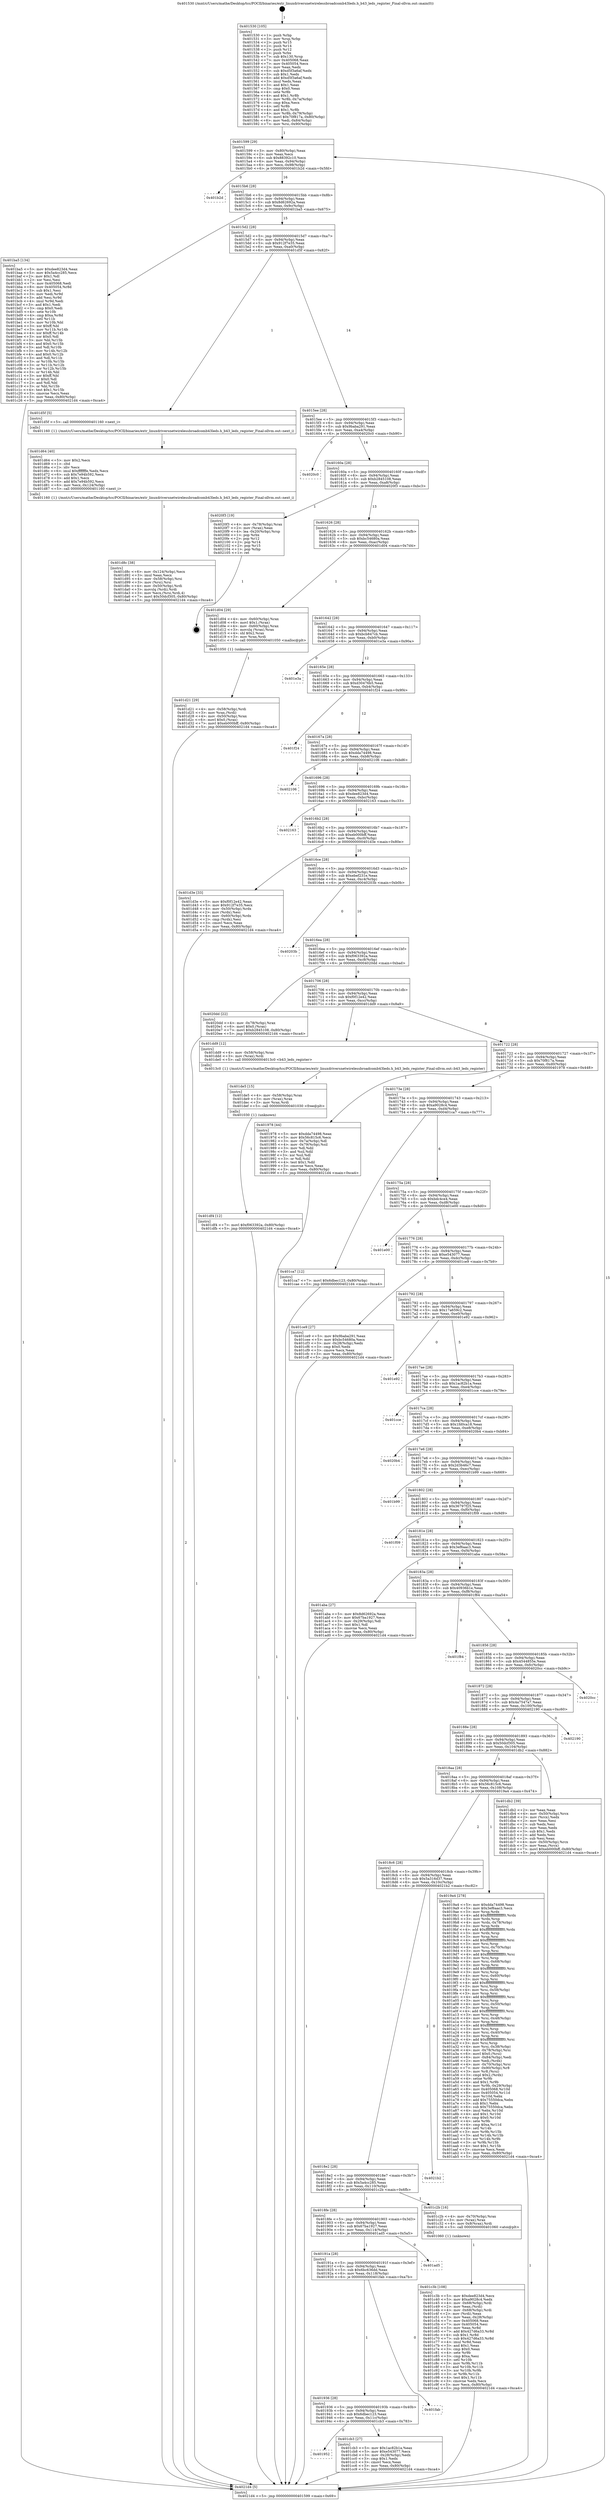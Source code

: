 digraph "0x401530" {
  label = "0x401530 (/mnt/c/Users/mathe/Desktop/tcc/POCII/binaries/extr_linuxdriversnetwirelessbroadcomb43leds.h_b43_leds_register_Final-ollvm.out::main(0))"
  labelloc = "t"
  node[shape=record]

  Entry [label="",width=0.3,height=0.3,shape=circle,fillcolor=black,style=filled]
  "0x401599" [label="{
     0x401599 [29]\l
     | [instrs]\l
     &nbsp;&nbsp;0x401599 \<+3\>: mov -0x80(%rbp),%eax\l
     &nbsp;&nbsp;0x40159c \<+2\>: mov %eax,%ecx\l
     &nbsp;&nbsp;0x40159e \<+6\>: sub $0x88392c10,%ecx\l
     &nbsp;&nbsp;0x4015a4 \<+6\>: mov %eax,-0x94(%rbp)\l
     &nbsp;&nbsp;0x4015aa \<+6\>: mov %ecx,-0x98(%rbp)\l
     &nbsp;&nbsp;0x4015b0 \<+6\>: je 0000000000401b2d \<main+0x5fd\>\l
  }"]
  "0x401b2d" [label="{
     0x401b2d\l
  }", style=dashed]
  "0x4015b6" [label="{
     0x4015b6 [28]\l
     | [instrs]\l
     &nbsp;&nbsp;0x4015b6 \<+5\>: jmp 00000000004015bb \<main+0x8b\>\l
     &nbsp;&nbsp;0x4015bb \<+6\>: mov -0x94(%rbp),%eax\l
     &nbsp;&nbsp;0x4015c1 \<+5\>: sub $0x8d62692a,%eax\l
     &nbsp;&nbsp;0x4015c6 \<+6\>: mov %eax,-0x9c(%rbp)\l
     &nbsp;&nbsp;0x4015cc \<+6\>: je 0000000000401ba5 \<main+0x675\>\l
  }"]
  Exit [label="",width=0.3,height=0.3,shape=circle,fillcolor=black,style=filled,peripheries=2]
  "0x401ba5" [label="{
     0x401ba5 [134]\l
     | [instrs]\l
     &nbsp;&nbsp;0x401ba5 \<+5\>: mov $0xdee823d4,%eax\l
     &nbsp;&nbsp;0x401baa \<+5\>: mov $0x5a4cc285,%ecx\l
     &nbsp;&nbsp;0x401baf \<+2\>: mov $0x1,%dl\l
     &nbsp;&nbsp;0x401bb1 \<+2\>: xor %esi,%esi\l
     &nbsp;&nbsp;0x401bb3 \<+7\>: mov 0x405068,%edi\l
     &nbsp;&nbsp;0x401bba \<+8\>: mov 0x405054,%r8d\l
     &nbsp;&nbsp;0x401bc2 \<+3\>: sub $0x1,%esi\l
     &nbsp;&nbsp;0x401bc5 \<+3\>: mov %edi,%r9d\l
     &nbsp;&nbsp;0x401bc8 \<+3\>: add %esi,%r9d\l
     &nbsp;&nbsp;0x401bcb \<+4\>: imul %r9d,%edi\l
     &nbsp;&nbsp;0x401bcf \<+3\>: and $0x1,%edi\l
     &nbsp;&nbsp;0x401bd2 \<+3\>: cmp $0x0,%edi\l
     &nbsp;&nbsp;0x401bd5 \<+4\>: sete %r10b\l
     &nbsp;&nbsp;0x401bd9 \<+4\>: cmp $0xa,%r8d\l
     &nbsp;&nbsp;0x401bdd \<+4\>: setl %r11b\l
     &nbsp;&nbsp;0x401be1 \<+3\>: mov %r10b,%bl\l
     &nbsp;&nbsp;0x401be4 \<+3\>: xor $0xff,%bl\l
     &nbsp;&nbsp;0x401be7 \<+3\>: mov %r11b,%r14b\l
     &nbsp;&nbsp;0x401bea \<+4\>: xor $0xff,%r14b\l
     &nbsp;&nbsp;0x401bee \<+3\>: xor $0x0,%dl\l
     &nbsp;&nbsp;0x401bf1 \<+3\>: mov %bl,%r15b\l
     &nbsp;&nbsp;0x401bf4 \<+4\>: and $0x0,%r15b\l
     &nbsp;&nbsp;0x401bf8 \<+3\>: and %dl,%r10b\l
     &nbsp;&nbsp;0x401bfb \<+3\>: mov %r14b,%r12b\l
     &nbsp;&nbsp;0x401bfe \<+4\>: and $0x0,%r12b\l
     &nbsp;&nbsp;0x401c02 \<+3\>: and %dl,%r11b\l
     &nbsp;&nbsp;0x401c05 \<+3\>: or %r10b,%r15b\l
     &nbsp;&nbsp;0x401c08 \<+3\>: or %r11b,%r12b\l
     &nbsp;&nbsp;0x401c0b \<+3\>: xor %r12b,%r15b\l
     &nbsp;&nbsp;0x401c0e \<+3\>: or %r14b,%bl\l
     &nbsp;&nbsp;0x401c11 \<+3\>: xor $0xff,%bl\l
     &nbsp;&nbsp;0x401c14 \<+3\>: or $0x0,%dl\l
     &nbsp;&nbsp;0x401c17 \<+2\>: and %dl,%bl\l
     &nbsp;&nbsp;0x401c19 \<+3\>: or %bl,%r15b\l
     &nbsp;&nbsp;0x401c1c \<+4\>: test $0x1,%r15b\l
     &nbsp;&nbsp;0x401c20 \<+3\>: cmovne %ecx,%eax\l
     &nbsp;&nbsp;0x401c23 \<+3\>: mov %eax,-0x80(%rbp)\l
     &nbsp;&nbsp;0x401c26 \<+5\>: jmp 00000000004021d4 \<main+0xca4\>\l
  }"]
  "0x4015d2" [label="{
     0x4015d2 [28]\l
     | [instrs]\l
     &nbsp;&nbsp;0x4015d2 \<+5\>: jmp 00000000004015d7 \<main+0xa7\>\l
     &nbsp;&nbsp;0x4015d7 \<+6\>: mov -0x94(%rbp),%eax\l
     &nbsp;&nbsp;0x4015dd \<+5\>: sub $0x912f7e35,%eax\l
     &nbsp;&nbsp;0x4015e2 \<+6\>: mov %eax,-0xa0(%rbp)\l
     &nbsp;&nbsp;0x4015e8 \<+6\>: je 0000000000401d5f \<main+0x82f\>\l
  }"]
  "0x401df4" [label="{
     0x401df4 [12]\l
     | [instrs]\l
     &nbsp;&nbsp;0x401df4 \<+7\>: movl $0xf063392a,-0x80(%rbp)\l
     &nbsp;&nbsp;0x401dfb \<+5\>: jmp 00000000004021d4 \<main+0xca4\>\l
  }"]
  "0x401d5f" [label="{
     0x401d5f [5]\l
     | [instrs]\l
     &nbsp;&nbsp;0x401d5f \<+5\>: call 0000000000401160 \<next_i\>\l
     | [calls]\l
     &nbsp;&nbsp;0x401160 \{1\} (/mnt/c/Users/mathe/Desktop/tcc/POCII/binaries/extr_linuxdriversnetwirelessbroadcomb43leds.h_b43_leds_register_Final-ollvm.out::next_i)\l
  }"]
  "0x4015ee" [label="{
     0x4015ee [28]\l
     | [instrs]\l
     &nbsp;&nbsp;0x4015ee \<+5\>: jmp 00000000004015f3 \<main+0xc3\>\l
     &nbsp;&nbsp;0x4015f3 \<+6\>: mov -0x94(%rbp),%eax\l
     &nbsp;&nbsp;0x4015f9 \<+5\>: sub $0x9baba291,%eax\l
     &nbsp;&nbsp;0x4015fe \<+6\>: mov %eax,-0xa4(%rbp)\l
     &nbsp;&nbsp;0x401604 \<+6\>: je 00000000004020c0 \<main+0xb90\>\l
  }"]
  "0x401de5" [label="{
     0x401de5 [15]\l
     | [instrs]\l
     &nbsp;&nbsp;0x401de5 \<+4\>: mov -0x58(%rbp),%rax\l
     &nbsp;&nbsp;0x401de9 \<+3\>: mov (%rax),%rax\l
     &nbsp;&nbsp;0x401dec \<+3\>: mov %rax,%rdi\l
     &nbsp;&nbsp;0x401def \<+5\>: call 0000000000401030 \<free@plt\>\l
     | [calls]\l
     &nbsp;&nbsp;0x401030 \{1\} (unknown)\l
  }"]
  "0x4020c0" [label="{
     0x4020c0\l
  }", style=dashed]
  "0x40160a" [label="{
     0x40160a [28]\l
     | [instrs]\l
     &nbsp;&nbsp;0x40160a \<+5\>: jmp 000000000040160f \<main+0xdf\>\l
     &nbsp;&nbsp;0x40160f \<+6\>: mov -0x94(%rbp),%eax\l
     &nbsp;&nbsp;0x401615 \<+5\>: sub $0xb2845108,%eax\l
     &nbsp;&nbsp;0x40161a \<+6\>: mov %eax,-0xa8(%rbp)\l
     &nbsp;&nbsp;0x401620 \<+6\>: je 00000000004020f3 \<main+0xbc3\>\l
  }"]
  "0x401d8c" [label="{
     0x401d8c [38]\l
     | [instrs]\l
     &nbsp;&nbsp;0x401d8c \<+6\>: mov -0x124(%rbp),%ecx\l
     &nbsp;&nbsp;0x401d92 \<+3\>: imul %eax,%ecx\l
     &nbsp;&nbsp;0x401d95 \<+4\>: mov -0x58(%rbp),%rsi\l
     &nbsp;&nbsp;0x401d99 \<+3\>: mov (%rsi),%rsi\l
     &nbsp;&nbsp;0x401d9c \<+4\>: mov -0x50(%rbp),%rdi\l
     &nbsp;&nbsp;0x401da0 \<+3\>: movslq (%rdi),%rdi\l
     &nbsp;&nbsp;0x401da3 \<+3\>: mov %ecx,(%rsi,%rdi,4)\l
     &nbsp;&nbsp;0x401da6 \<+7\>: movl $0x50dcf305,-0x80(%rbp)\l
     &nbsp;&nbsp;0x401dad \<+5\>: jmp 00000000004021d4 \<main+0xca4\>\l
  }"]
  "0x4020f3" [label="{
     0x4020f3 [19]\l
     | [instrs]\l
     &nbsp;&nbsp;0x4020f3 \<+4\>: mov -0x78(%rbp),%rax\l
     &nbsp;&nbsp;0x4020f7 \<+2\>: mov (%rax),%eax\l
     &nbsp;&nbsp;0x4020f9 \<+4\>: lea -0x20(%rbp),%rsp\l
     &nbsp;&nbsp;0x4020fd \<+1\>: pop %rbx\l
     &nbsp;&nbsp;0x4020fe \<+2\>: pop %r12\l
     &nbsp;&nbsp;0x402100 \<+2\>: pop %r14\l
     &nbsp;&nbsp;0x402102 \<+2\>: pop %r15\l
     &nbsp;&nbsp;0x402104 \<+1\>: pop %rbp\l
     &nbsp;&nbsp;0x402105 \<+1\>: ret\l
  }"]
  "0x401626" [label="{
     0x401626 [28]\l
     | [instrs]\l
     &nbsp;&nbsp;0x401626 \<+5\>: jmp 000000000040162b \<main+0xfb\>\l
     &nbsp;&nbsp;0x40162b \<+6\>: mov -0x94(%rbp),%eax\l
     &nbsp;&nbsp;0x401631 \<+5\>: sub $0xbc54680a,%eax\l
     &nbsp;&nbsp;0x401636 \<+6\>: mov %eax,-0xac(%rbp)\l
     &nbsp;&nbsp;0x40163c \<+6\>: je 0000000000401d04 \<main+0x7d4\>\l
  }"]
  "0x401d64" [label="{
     0x401d64 [40]\l
     | [instrs]\l
     &nbsp;&nbsp;0x401d64 \<+5\>: mov $0x2,%ecx\l
     &nbsp;&nbsp;0x401d69 \<+1\>: cltd\l
     &nbsp;&nbsp;0x401d6a \<+2\>: idiv %ecx\l
     &nbsp;&nbsp;0x401d6c \<+6\>: imul $0xfffffffe,%edx,%ecx\l
     &nbsp;&nbsp;0x401d72 \<+6\>: sub $0x7e94b592,%ecx\l
     &nbsp;&nbsp;0x401d78 \<+3\>: add $0x1,%ecx\l
     &nbsp;&nbsp;0x401d7b \<+6\>: add $0x7e94b592,%ecx\l
     &nbsp;&nbsp;0x401d81 \<+6\>: mov %ecx,-0x124(%rbp)\l
     &nbsp;&nbsp;0x401d87 \<+5\>: call 0000000000401160 \<next_i\>\l
     | [calls]\l
     &nbsp;&nbsp;0x401160 \{1\} (/mnt/c/Users/mathe/Desktop/tcc/POCII/binaries/extr_linuxdriversnetwirelessbroadcomb43leds.h_b43_leds_register_Final-ollvm.out::next_i)\l
  }"]
  "0x401d04" [label="{
     0x401d04 [29]\l
     | [instrs]\l
     &nbsp;&nbsp;0x401d04 \<+4\>: mov -0x60(%rbp),%rax\l
     &nbsp;&nbsp;0x401d08 \<+6\>: movl $0x1,(%rax)\l
     &nbsp;&nbsp;0x401d0e \<+4\>: mov -0x60(%rbp),%rax\l
     &nbsp;&nbsp;0x401d12 \<+3\>: movslq (%rax),%rax\l
     &nbsp;&nbsp;0x401d15 \<+4\>: shl $0x2,%rax\l
     &nbsp;&nbsp;0x401d19 \<+3\>: mov %rax,%rdi\l
     &nbsp;&nbsp;0x401d1c \<+5\>: call 0000000000401050 \<malloc@plt\>\l
     | [calls]\l
     &nbsp;&nbsp;0x401050 \{1\} (unknown)\l
  }"]
  "0x401642" [label="{
     0x401642 [28]\l
     | [instrs]\l
     &nbsp;&nbsp;0x401642 \<+5\>: jmp 0000000000401647 \<main+0x117\>\l
     &nbsp;&nbsp;0x401647 \<+6\>: mov -0x94(%rbp),%eax\l
     &nbsp;&nbsp;0x40164d \<+5\>: sub $0xbcb847cb,%eax\l
     &nbsp;&nbsp;0x401652 \<+6\>: mov %eax,-0xb0(%rbp)\l
     &nbsp;&nbsp;0x401658 \<+6\>: je 0000000000401e3a \<main+0x90a\>\l
  }"]
  "0x401d21" [label="{
     0x401d21 [29]\l
     | [instrs]\l
     &nbsp;&nbsp;0x401d21 \<+4\>: mov -0x58(%rbp),%rdi\l
     &nbsp;&nbsp;0x401d25 \<+3\>: mov %rax,(%rdi)\l
     &nbsp;&nbsp;0x401d28 \<+4\>: mov -0x50(%rbp),%rax\l
     &nbsp;&nbsp;0x401d2c \<+6\>: movl $0x0,(%rax)\l
     &nbsp;&nbsp;0x401d32 \<+7\>: movl $0xeb000bff,-0x80(%rbp)\l
     &nbsp;&nbsp;0x401d39 \<+5\>: jmp 00000000004021d4 \<main+0xca4\>\l
  }"]
  "0x401e3a" [label="{
     0x401e3a\l
  }", style=dashed]
  "0x40165e" [label="{
     0x40165e [28]\l
     | [instrs]\l
     &nbsp;&nbsp;0x40165e \<+5\>: jmp 0000000000401663 \<main+0x133\>\l
     &nbsp;&nbsp;0x401663 \<+6\>: mov -0x94(%rbp),%eax\l
     &nbsp;&nbsp;0x401669 \<+5\>: sub $0xd30476b5,%eax\l
     &nbsp;&nbsp;0x40166e \<+6\>: mov %eax,-0xb4(%rbp)\l
     &nbsp;&nbsp;0x401674 \<+6\>: je 0000000000401f24 \<main+0x9f4\>\l
  }"]
  "0x401952" [label="{
     0x401952\l
  }", style=dashed]
  "0x401f24" [label="{
     0x401f24\l
  }", style=dashed]
  "0x40167a" [label="{
     0x40167a [28]\l
     | [instrs]\l
     &nbsp;&nbsp;0x40167a \<+5\>: jmp 000000000040167f \<main+0x14f\>\l
     &nbsp;&nbsp;0x40167f \<+6\>: mov -0x94(%rbp),%eax\l
     &nbsp;&nbsp;0x401685 \<+5\>: sub $0xdda74498,%eax\l
     &nbsp;&nbsp;0x40168a \<+6\>: mov %eax,-0xb8(%rbp)\l
     &nbsp;&nbsp;0x401690 \<+6\>: je 0000000000402106 \<main+0xbd6\>\l
  }"]
  "0x401cb3" [label="{
     0x401cb3 [27]\l
     | [instrs]\l
     &nbsp;&nbsp;0x401cb3 \<+5\>: mov $0x1ac82b1a,%eax\l
     &nbsp;&nbsp;0x401cb8 \<+5\>: mov $0xe543077,%ecx\l
     &nbsp;&nbsp;0x401cbd \<+3\>: mov -0x28(%rbp),%edx\l
     &nbsp;&nbsp;0x401cc0 \<+3\>: cmp $0x1,%edx\l
     &nbsp;&nbsp;0x401cc3 \<+3\>: cmovl %ecx,%eax\l
     &nbsp;&nbsp;0x401cc6 \<+3\>: mov %eax,-0x80(%rbp)\l
     &nbsp;&nbsp;0x401cc9 \<+5\>: jmp 00000000004021d4 \<main+0xca4\>\l
  }"]
  "0x402106" [label="{
     0x402106\l
  }", style=dashed]
  "0x401696" [label="{
     0x401696 [28]\l
     | [instrs]\l
     &nbsp;&nbsp;0x401696 \<+5\>: jmp 000000000040169b \<main+0x16b\>\l
     &nbsp;&nbsp;0x40169b \<+6\>: mov -0x94(%rbp),%eax\l
     &nbsp;&nbsp;0x4016a1 \<+5\>: sub $0xdee823d4,%eax\l
     &nbsp;&nbsp;0x4016a6 \<+6\>: mov %eax,-0xbc(%rbp)\l
     &nbsp;&nbsp;0x4016ac \<+6\>: je 0000000000402163 \<main+0xc33\>\l
  }"]
  "0x401936" [label="{
     0x401936 [28]\l
     | [instrs]\l
     &nbsp;&nbsp;0x401936 \<+5\>: jmp 000000000040193b \<main+0x40b\>\l
     &nbsp;&nbsp;0x40193b \<+6\>: mov -0x94(%rbp),%eax\l
     &nbsp;&nbsp;0x401941 \<+5\>: sub $0x6dbec123,%eax\l
     &nbsp;&nbsp;0x401946 \<+6\>: mov %eax,-0x11c(%rbp)\l
     &nbsp;&nbsp;0x40194c \<+6\>: je 0000000000401cb3 \<main+0x783\>\l
  }"]
  "0x402163" [label="{
     0x402163\l
  }", style=dashed]
  "0x4016b2" [label="{
     0x4016b2 [28]\l
     | [instrs]\l
     &nbsp;&nbsp;0x4016b2 \<+5\>: jmp 00000000004016b7 \<main+0x187\>\l
     &nbsp;&nbsp;0x4016b7 \<+6\>: mov -0x94(%rbp),%eax\l
     &nbsp;&nbsp;0x4016bd \<+5\>: sub $0xeb000bff,%eax\l
     &nbsp;&nbsp;0x4016c2 \<+6\>: mov %eax,-0xc0(%rbp)\l
     &nbsp;&nbsp;0x4016c8 \<+6\>: je 0000000000401d3e \<main+0x80e\>\l
  }"]
  "0x401fab" [label="{
     0x401fab\l
  }", style=dashed]
  "0x401d3e" [label="{
     0x401d3e [33]\l
     | [instrs]\l
     &nbsp;&nbsp;0x401d3e \<+5\>: mov $0xf0f12e42,%eax\l
     &nbsp;&nbsp;0x401d43 \<+5\>: mov $0x912f7e35,%ecx\l
     &nbsp;&nbsp;0x401d48 \<+4\>: mov -0x50(%rbp),%rdx\l
     &nbsp;&nbsp;0x401d4c \<+2\>: mov (%rdx),%esi\l
     &nbsp;&nbsp;0x401d4e \<+4\>: mov -0x60(%rbp),%rdx\l
     &nbsp;&nbsp;0x401d52 \<+2\>: cmp (%rdx),%esi\l
     &nbsp;&nbsp;0x401d54 \<+3\>: cmovl %ecx,%eax\l
     &nbsp;&nbsp;0x401d57 \<+3\>: mov %eax,-0x80(%rbp)\l
     &nbsp;&nbsp;0x401d5a \<+5\>: jmp 00000000004021d4 \<main+0xca4\>\l
  }"]
  "0x4016ce" [label="{
     0x4016ce [28]\l
     | [instrs]\l
     &nbsp;&nbsp;0x4016ce \<+5\>: jmp 00000000004016d3 \<main+0x1a3\>\l
     &nbsp;&nbsp;0x4016d3 \<+6\>: mov -0x94(%rbp),%eax\l
     &nbsp;&nbsp;0x4016d9 \<+5\>: sub $0xebef231e,%eax\l
     &nbsp;&nbsp;0x4016de \<+6\>: mov %eax,-0xc4(%rbp)\l
     &nbsp;&nbsp;0x4016e4 \<+6\>: je 000000000040203b \<main+0xb0b\>\l
  }"]
  "0x40191a" [label="{
     0x40191a [28]\l
     | [instrs]\l
     &nbsp;&nbsp;0x40191a \<+5\>: jmp 000000000040191f \<main+0x3ef\>\l
     &nbsp;&nbsp;0x40191f \<+6\>: mov -0x94(%rbp),%eax\l
     &nbsp;&nbsp;0x401925 \<+5\>: sub $0x6bc636dd,%eax\l
     &nbsp;&nbsp;0x40192a \<+6\>: mov %eax,-0x118(%rbp)\l
     &nbsp;&nbsp;0x401930 \<+6\>: je 0000000000401fab \<main+0xa7b\>\l
  }"]
  "0x40203b" [label="{
     0x40203b\l
  }", style=dashed]
  "0x4016ea" [label="{
     0x4016ea [28]\l
     | [instrs]\l
     &nbsp;&nbsp;0x4016ea \<+5\>: jmp 00000000004016ef \<main+0x1bf\>\l
     &nbsp;&nbsp;0x4016ef \<+6\>: mov -0x94(%rbp),%eax\l
     &nbsp;&nbsp;0x4016f5 \<+5\>: sub $0xf063392a,%eax\l
     &nbsp;&nbsp;0x4016fa \<+6\>: mov %eax,-0xc8(%rbp)\l
     &nbsp;&nbsp;0x401700 \<+6\>: je 00000000004020dd \<main+0xbad\>\l
  }"]
  "0x401ad5" [label="{
     0x401ad5\l
  }", style=dashed]
  "0x4020dd" [label="{
     0x4020dd [22]\l
     | [instrs]\l
     &nbsp;&nbsp;0x4020dd \<+4\>: mov -0x78(%rbp),%rax\l
     &nbsp;&nbsp;0x4020e1 \<+6\>: movl $0x0,(%rax)\l
     &nbsp;&nbsp;0x4020e7 \<+7\>: movl $0xb2845108,-0x80(%rbp)\l
     &nbsp;&nbsp;0x4020ee \<+5\>: jmp 00000000004021d4 \<main+0xca4\>\l
  }"]
  "0x401706" [label="{
     0x401706 [28]\l
     | [instrs]\l
     &nbsp;&nbsp;0x401706 \<+5\>: jmp 000000000040170b \<main+0x1db\>\l
     &nbsp;&nbsp;0x40170b \<+6\>: mov -0x94(%rbp),%eax\l
     &nbsp;&nbsp;0x401711 \<+5\>: sub $0xf0f12e42,%eax\l
     &nbsp;&nbsp;0x401716 \<+6\>: mov %eax,-0xcc(%rbp)\l
     &nbsp;&nbsp;0x40171c \<+6\>: je 0000000000401dd9 \<main+0x8a9\>\l
  }"]
  "0x401c3b" [label="{
     0x401c3b [108]\l
     | [instrs]\l
     &nbsp;&nbsp;0x401c3b \<+5\>: mov $0xdee823d4,%ecx\l
     &nbsp;&nbsp;0x401c40 \<+5\>: mov $0xa9028c4,%edx\l
     &nbsp;&nbsp;0x401c45 \<+4\>: mov -0x68(%rbp),%rdi\l
     &nbsp;&nbsp;0x401c49 \<+2\>: mov %eax,(%rdi)\l
     &nbsp;&nbsp;0x401c4b \<+4\>: mov -0x68(%rbp),%rdi\l
     &nbsp;&nbsp;0x401c4f \<+2\>: mov (%rdi),%eax\l
     &nbsp;&nbsp;0x401c51 \<+3\>: mov %eax,-0x28(%rbp)\l
     &nbsp;&nbsp;0x401c54 \<+7\>: mov 0x405068,%eax\l
     &nbsp;&nbsp;0x401c5b \<+7\>: mov 0x405054,%esi\l
     &nbsp;&nbsp;0x401c62 \<+3\>: mov %eax,%r8d\l
     &nbsp;&nbsp;0x401c65 \<+7\>: add $0x427d6a33,%r8d\l
     &nbsp;&nbsp;0x401c6c \<+4\>: sub $0x1,%r8d\l
     &nbsp;&nbsp;0x401c70 \<+7\>: sub $0x427d6a33,%r8d\l
     &nbsp;&nbsp;0x401c77 \<+4\>: imul %r8d,%eax\l
     &nbsp;&nbsp;0x401c7b \<+3\>: and $0x1,%eax\l
     &nbsp;&nbsp;0x401c7e \<+3\>: cmp $0x0,%eax\l
     &nbsp;&nbsp;0x401c81 \<+4\>: sete %r9b\l
     &nbsp;&nbsp;0x401c85 \<+3\>: cmp $0xa,%esi\l
     &nbsp;&nbsp;0x401c88 \<+4\>: setl %r10b\l
     &nbsp;&nbsp;0x401c8c \<+3\>: mov %r9b,%r11b\l
     &nbsp;&nbsp;0x401c8f \<+3\>: and %r10b,%r11b\l
     &nbsp;&nbsp;0x401c92 \<+3\>: xor %r10b,%r9b\l
     &nbsp;&nbsp;0x401c95 \<+3\>: or %r9b,%r11b\l
     &nbsp;&nbsp;0x401c98 \<+4\>: test $0x1,%r11b\l
     &nbsp;&nbsp;0x401c9c \<+3\>: cmovne %edx,%ecx\l
     &nbsp;&nbsp;0x401c9f \<+3\>: mov %ecx,-0x80(%rbp)\l
     &nbsp;&nbsp;0x401ca2 \<+5\>: jmp 00000000004021d4 \<main+0xca4\>\l
  }"]
  "0x401dd9" [label="{
     0x401dd9 [12]\l
     | [instrs]\l
     &nbsp;&nbsp;0x401dd9 \<+4\>: mov -0x58(%rbp),%rax\l
     &nbsp;&nbsp;0x401ddd \<+3\>: mov (%rax),%rdi\l
     &nbsp;&nbsp;0x401de0 \<+5\>: call 00000000004013c0 \<b43_leds_register\>\l
     | [calls]\l
     &nbsp;&nbsp;0x4013c0 \{1\} (/mnt/c/Users/mathe/Desktop/tcc/POCII/binaries/extr_linuxdriversnetwirelessbroadcomb43leds.h_b43_leds_register_Final-ollvm.out::b43_leds_register)\l
  }"]
  "0x401722" [label="{
     0x401722 [28]\l
     | [instrs]\l
     &nbsp;&nbsp;0x401722 \<+5\>: jmp 0000000000401727 \<main+0x1f7\>\l
     &nbsp;&nbsp;0x401727 \<+6\>: mov -0x94(%rbp),%eax\l
     &nbsp;&nbsp;0x40172d \<+5\>: sub $0x70f817a,%eax\l
     &nbsp;&nbsp;0x401732 \<+6\>: mov %eax,-0xd0(%rbp)\l
     &nbsp;&nbsp;0x401738 \<+6\>: je 0000000000401978 \<main+0x448\>\l
  }"]
  "0x4018fe" [label="{
     0x4018fe [28]\l
     | [instrs]\l
     &nbsp;&nbsp;0x4018fe \<+5\>: jmp 0000000000401903 \<main+0x3d3\>\l
     &nbsp;&nbsp;0x401903 \<+6\>: mov -0x94(%rbp),%eax\l
     &nbsp;&nbsp;0x401909 \<+5\>: sub $0x67ba1927,%eax\l
     &nbsp;&nbsp;0x40190e \<+6\>: mov %eax,-0x114(%rbp)\l
     &nbsp;&nbsp;0x401914 \<+6\>: je 0000000000401ad5 \<main+0x5a5\>\l
  }"]
  "0x401978" [label="{
     0x401978 [44]\l
     | [instrs]\l
     &nbsp;&nbsp;0x401978 \<+5\>: mov $0xdda74498,%eax\l
     &nbsp;&nbsp;0x40197d \<+5\>: mov $0x56c815c6,%ecx\l
     &nbsp;&nbsp;0x401982 \<+3\>: mov -0x7a(%rbp),%dl\l
     &nbsp;&nbsp;0x401985 \<+4\>: mov -0x79(%rbp),%sil\l
     &nbsp;&nbsp;0x401989 \<+3\>: mov %dl,%dil\l
     &nbsp;&nbsp;0x40198c \<+3\>: and %sil,%dil\l
     &nbsp;&nbsp;0x40198f \<+3\>: xor %sil,%dl\l
     &nbsp;&nbsp;0x401992 \<+3\>: or %dl,%dil\l
     &nbsp;&nbsp;0x401995 \<+4\>: test $0x1,%dil\l
     &nbsp;&nbsp;0x401999 \<+3\>: cmovne %ecx,%eax\l
     &nbsp;&nbsp;0x40199c \<+3\>: mov %eax,-0x80(%rbp)\l
     &nbsp;&nbsp;0x40199f \<+5\>: jmp 00000000004021d4 \<main+0xca4\>\l
  }"]
  "0x40173e" [label="{
     0x40173e [28]\l
     | [instrs]\l
     &nbsp;&nbsp;0x40173e \<+5\>: jmp 0000000000401743 \<main+0x213\>\l
     &nbsp;&nbsp;0x401743 \<+6\>: mov -0x94(%rbp),%eax\l
     &nbsp;&nbsp;0x401749 \<+5\>: sub $0xa9028c4,%eax\l
     &nbsp;&nbsp;0x40174e \<+6\>: mov %eax,-0xd4(%rbp)\l
     &nbsp;&nbsp;0x401754 \<+6\>: je 0000000000401ca7 \<main+0x777\>\l
  }"]
  "0x4021d4" [label="{
     0x4021d4 [5]\l
     | [instrs]\l
     &nbsp;&nbsp;0x4021d4 \<+5\>: jmp 0000000000401599 \<main+0x69\>\l
  }"]
  "0x401530" [label="{
     0x401530 [105]\l
     | [instrs]\l
     &nbsp;&nbsp;0x401530 \<+1\>: push %rbp\l
     &nbsp;&nbsp;0x401531 \<+3\>: mov %rsp,%rbp\l
     &nbsp;&nbsp;0x401534 \<+2\>: push %r15\l
     &nbsp;&nbsp;0x401536 \<+2\>: push %r14\l
     &nbsp;&nbsp;0x401538 \<+2\>: push %r12\l
     &nbsp;&nbsp;0x40153a \<+1\>: push %rbx\l
     &nbsp;&nbsp;0x40153b \<+7\>: sub $0x130,%rsp\l
     &nbsp;&nbsp;0x401542 \<+7\>: mov 0x405068,%eax\l
     &nbsp;&nbsp;0x401549 \<+7\>: mov 0x405054,%ecx\l
     &nbsp;&nbsp;0x401550 \<+2\>: mov %eax,%edx\l
     &nbsp;&nbsp;0x401552 \<+6\>: sub $0xd5f3a6af,%edx\l
     &nbsp;&nbsp;0x401558 \<+3\>: sub $0x1,%edx\l
     &nbsp;&nbsp;0x40155b \<+6\>: add $0xd5f3a6af,%edx\l
     &nbsp;&nbsp;0x401561 \<+3\>: imul %edx,%eax\l
     &nbsp;&nbsp;0x401564 \<+3\>: and $0x1,%eax\l
     &nbsp;&nbsp;0x401567 \<+3\>: cmp $0x0,%eax\l
     &nbsp;&nbsp;0x40156a \<+4\>: sete %r8b\l
     &nbsp;&nbsp;0x40156e \<+4\>: and $0x1,%r8b\l
     &nbsp;&nbsp;0x401572 \<+4\>: mov %r8b,-0x7a(%rbp)\l
     &nbsp;&nbsp;0x401576 \<+3\>: cmp $0xa,%ecx\l
     &nbsp;&nbsp;0x401579 \<+4\>: setl %r8b\l
     &nbsp;&nbsp;0x40157d \<+4\>: and $0x1,%r8b\l
     &nbsp;&nbsp;0x401581 \<+4\>: mov %r8b,-0x79(%rbp)\l
     &nbsp;&nbsp;0x401585 \<+7\>: movl $0x70f817a,-0x80(%rbp)\l
     &nbsp;&nbsp;0x40158c \<+6\>: mov %edi,-0x84(%rbp)\l
     &nbsp;&nbsp;0x401592 \<+7\>: mov %rsi,-0x90(%rbp)\l
  }"]
  "0x401c2b" [label="{
     0x401c2b [16]\l
     | [instrs]\l
     &nbsp;&nbsp;0x401c2b \<+4\>: mov -0x70(%rbp),%rax\l
     &nbsp;&nbsp;0x401c2f \<+3\>: mov (%rax),%rax\l
     &nbsp;&nbsp;0x401c32 \<+4\>: mov 0x8(%rax),%rdi\l
     &nbsp;&nbsp;0x401c36 \<+5\>: call 0000000000401060 \<atoi@plt\>\l
     | [calls]\l
     &nbsp;&nbsp;0x401060 \{1\} (unknown)\l
  }"]
  "0x401ca7" [label="{
     0x401ca7 [12]\l
     | [instrs]\l
     &nbsp;&nbsp;0x401ca7 \<+7\>: movl $0x6dbec123,-0x80(%rbp)\l
     &nbsp;&nbsp;0x401cae \<+5\>: jmp 00000000004021d4 \<main+0xca4\>\l
  }"]
  "0x40175a" [label="{
     0x40175a [28]\l
     | [instrs]\l
     &nbsp;&nbsp;0x40175a \<+5\>: jmp 000000000040175f \<main+0x22f\>\l
     &nbsp;&nbsp;0x40175f \<+6\>: mov -0x94(%rbp),%eax\l
     &nbsp;&nbsp;0x401765 \<+5\>: sub $0xbdc4ce4,%eax\l
     &nbsp;&nbsp;0x40176a \<+6\>: mov %eax,-0xd8(%rbp)\l
     &nbsp;&nbsp;0x401770 \<+6\>: je 0000000000401e00 \<main+0x8d0\>\l
  }"]
  "0x4018e2" [label="{
     0x4018e2 [28]\l
     | [instrs]\l
     &nbsp;&nbsp;0x4018e2 \<+5\>: jmp 00000000004018e7 \<main+0x3b7\>\l
     &nbsp;&nbsp;0x4018e7 \<+6\>: mov -0x94(%rbp),%eax\l
     &nbsp;&nbsp;0x4018ed \<+5\>: sub $0x5a4cc285,%eax\l
     &nbsp;&nbsp;0x4018f2 \<+6\>: mov %eax,-0x110(%rbp)\l
     &nbsp;&nbsp;0x4018f8 \<+6\>: je 0000000000401c2b \<main+0x6fb\>\l
  }"]
  "0x401e00" [label="{
     0x401e00\l
  }", style=dashed]
  "0x401776" [label="{
     0x401776 [28]\l
     | [instrs]\l
     &nbsp;&nbsp;0x401776 \<+5\>: jmp 000000000040177b \<main+0x24b\>\l
     &nbsp;&nbsp;0x40177b \<+6\>: mov -0x94(%rbp),%eax\l
     &nbsp;&nbsp;0x401781 \<+5\>: sub $0xe543077,%eax\l
     &nbsp;&nbsp;0x401786 \<+6\>: mov %eax,-0xdc(%rbp)\l
     &nbsp;&nbsp;0x40178c \<+6\>: je 0000000000401ce9 \<main+0x7b9\>\l
  }"]
  "0x4021b2" [label="{
     0x4021b2\l
  }", style=dashed]
  "0x401ce9" [label="{
     0x401ce9 [27]\l
     | [instrs]\l
     &nbsp;&nbsp;0x401ce9 \<+5\>: mov $0x9baba291,%eax\l
     &nbsp;&nbsp;0x401cee \<+5\>: mov $0xbc54680a,%ecx\l
     &nbsp;&nbsp;0x401cf3 \<+3\>: mov -0x28(%rbp),%edx\l
     &nbsp;&nbsp;0x401cf6 \<+3\>: cmp $0x0,%edx\l
     &nbsp;&nbsp;0x401cf9 \<+3\>: cmove %ecx,%eax\l
     &nbsp;&nbsp;0x401cfc \<+3\>: mov %eax,-0x80(%rbp)\l
     &nbsp;&nbsp;0x401cff \<+5\>: jmp 00000000004021d4 \<main+0xca4\>\l
  }"]
  "0x401792" [label="{
     0x401792 [28]\l
     | [instrs]\l
     &nbsp;&nbsp;0x401792 \<+5\>: jmp 0000000000401797 \<main+0x267\>\l
     &nbsp;&nbsp;0x401797 \<+6\>: mov -0x94(%rbp),%eax\l
     &nbsp;&nbsp;0x40179d \<+5\>: sub $0x17a659c2,%eax\l
     &nbsp;&nbsp;0x4017a2 \<+6\>: mov %eax,-0xe0(%rbp)\l
     &nbsp;&nbsp;0x4017a8 \<+6\>: je 0000000000401e92 \<main+0x962\>\l
  }"]
  "0x4018c6" [label="{
     0x4018c6 [28]\l
     | [instrs]\l
     &nbsp;&nbsp;0x4018c6 \<+5\>: jmp 00000000004018cb \<main+0x39b\>\l
     &nbsp;&nbsp;0x4018cb \<+6\>: mov -0x94(%rbp),%eax\l
     &nbsp;&nbsp;0x4018d1 \<+5\>: sub $0x5a316d37,%eax\l
     &nbsp;&nbsp;0x4018d6 \<+6\>: mov %eax,-0x10c(%rbp)\l
     &nbsp;&nbsp;0x4018dc \<+6\>: je 00000000004021b2 \<main+0xc82\>\l
  }"]
  "0x401e92" [label="{
     0x401e92\l
  }", style=dashed]
  "0x4017ae" [label="{
     0x4017ae [28]\l
     | [instrs]\l
     &nbsp;&nbsp;0x4017ae \<+5\>: jmp 00000000004017b3 \<main+0x283\>\l
     &nbsp;&nbsp;0x4017b3 \<+6\>: mov -0x94(%rbp),%eax\l
     &nbsp;&nbsp;0x4017b9 \<+5\>: sub $0x1ac82b1a,%eax\l
     &nbsp;&nbsp;0x4017be \<+6\>: mov %eax,-0xe4(%rbp)\l
     &nbsp;&nbsp;0x4017c4 \<+6\>: je 0000000000401cce \<main+0x79e\>\l
  }"]
  "0x4019a4" [label="{
     0x4019a4 [278]\l
     | [instrs]\l
     &nbsp;&nbsp;0x4019a4 \<+5\>: mov $0xdda74498,%eax\l
     &nbsp;&nbsp;0x4019a9 \<+5\>: mov $0x3ef6aac3,%ecx\l
     &nbsp;&nbsp;0x4019ae \<+3\>: mov %rsp,%rdx\l
     &nbsp;&nbsp;0x4019b1 \<+4\>: add $0xfffffffffffffff0,%rdx\l
     &nbsp;&nbsp;0x4019b5 \<+3\>: mov %rdx,%rsp\l
     &nbsp;&nbsp;0x4019b8 \<+4\>: mov %rdx,-0x78(%rbp)\l
     &nbsp;&nbsp;0x4019bc \<+3\>: mov %rsp,%rdx\l
     &nbsp;&nbsp;0x4019bf \<+4\>: add $0xfffffffffffffff0,%rdx\l
     &nbsp;&nbsp;0x4019c3 \<+3\>: mov %rdx,%rsp\l
     &nbsp;&nbsp;0x4019c6 \<+3\>: mov %rsp,%rsi\l
     &nbsp;&nbsp;0x4019c9 \<+4\>: add $0xfffffffffffffff0,%rsi\l
     &nbsp;&nbsp;0x4019cd \<+3\>: mov %rsi,%rsp\l
     &nbsp;&nbsp;0x4019d0 \<+4\>: mov %rsi,-0x70(%rbp)\l
     &nbsp;&nbsp;0x4019d4 \<+3\>: mov %rsp,%rsi\l
     &nbsp;&nbsp;0x4019d7 \<+4\>: add $0xfffffffffffffff0,%rsi\l
     &nbsp;&nbsp;0x4019db \<+3\>: mov %rsi,%rsp\l
     &nbsp;&nbsp;0x4019de \<+4\>: mov %rsi,-0x68(%rbp)\l
     &nbsp;&nbsp;0x4019e2 \<+3\>: mov %rsp,%rsi\l
     &nbsp;&nbsp;0x4019e5 \<+4\>: add $0xfffffffffffffff0,%rsi\l
     &nbsp;&nbsp;0x4019e9 \<+3\>: mov %rsi,%rsp\l
     &nbsp;&nbsp;0x4019ec \<+4\>: mov %rsi,-0x60(%rbp)\l
     &nbsp;&nbsp;0x4019f0 \<+3\>: mov %rsp,%rsi\l
     &nbsp;&nbsp;0x4019f3 \<+4\>: add $0xfffffffffffffff0,%rsi\l
     &nbsp;&nbsp;0x4019f7 \<+3\>: mov %rsi,%rsp\l
     &nbsp;&nbsp;0x4019fa \<+4\>: mov %rsi,-0x58(%rbp)\l
     &nbsp;&nbsp;0x4019fe \<+3\>: mov %rsp,%rsi\l
     &nbsp;&nbsp;0x401a01 \<+4\>: add $0xfffffffffffffff0,%rsi\l
     &nbsp;&nbsp;0x401a05 \<+3\>: mov %rsi,%rsp\l
     &nbsp;&nbsp;0x401a08 \<+4\>: mov %rsi,-0x50(%rbp)\l
     &nbsp;&nbsp;0x401a0c \<+3\>: mov %rsp,%rsi\l
     &nbsp;&nbsp;0x401a0f \<+4\>: add $0xfffffffffffffff0,%rsi\l
     &nbsp;&nbsp;0x401a13 \<+3\>: mov %rsi,%rsp\l
     &nbsp;&nbsp;0x401a16 \<+4\>: mov %rsi,-0x48(%rbp)\l
     &nbsp;&nbsp;0x401a1a \<+3\>: mov %rsp,%rsi\l
     &nbsp;&nbsp;0x401a1d \<+4\>: add $0xfffffffffffffff0,%rsi\l
     &nbsp;&nbsp;0x401a21 \<+3\>: mov %rsi,%rsp\l
     &nbsp;&nbsp;0x401a24 \<+4\>: mov %rsi,-0x40(%rbp)\l
     &nbsp;&nbsp;0x401a28 \<+3\>: mov %rsp,%rsi\l
     &nbsp;&nbsp;0x401a2b \<+4\>: add $0xfffffffffffffff0,%rsi\l
     &nbsp;&nbsp;0x401a2f \<+3\>: mov %rsi,%rsp\l
     &nbsp;&nbsp;0x401a32 \<+4\>: mov %rsi,-0x38(%rbp)\l
     &nbsp;&nbsp;0x401a36 \<+4\>: mov -0x78(%rbp),%rsi\l
     &nbsp;&nbsp;0x401a3a \<+6\>: movl $0x0,(%rsi)\l
     &nbsp;&nbsp;0x401a40 \<+6\>: mov -0x84(%rbp),%edi\l
     &nbsp;&nbsp;0x401a46 \<+2\>: mov %edi,(%rdx)\l
     &nbsp;&nbsp;0x401a48 \<+4\>: mov -0x70(%rbp),%rsi\l
     &nbsp;&nbsp;0x401a4c \<+7\>: mov -0x90(%rbp),%r8\l
     &nbsp;&nbsp;0x401a53 \<+3\>: mov %r8,(%rsi)\l
     &nbsp;&nbsp;0x401a56 \<+3\>: cmpl $0x2,(%rdx)\l
     &nbsp;&nbsp;0x401a59 \<+4\>: setne %r9b\l
     &nbsp;&nbsp;0x401a5d \<+4\>: and $0x1,%r9b\l
     &nbsp;&nbsp;0x401a61 \<+4\>: mov %r9b,-0x29(%rbp)\l
     &nbsp;&nbsp;0x401a65 \<+8\>: mov 0x405068,%r10d\l
     &nbsp;&nbsp;0x401a6d \<+8\>: mov 0x405054,%r11d\l
     &nbsp;&nbsp;0x401a75 \<+3\>: mov %r10d,%ebx\l
     &nbsp;&nbsp;0x401a78 \<+6\>: add $0x75550dca,%ebx\l
     &nbsp;&nbsp;0x401a7e \<+3\>: sub $0x1,%ebx\l
     &nbsp;&nbsp;0x401a81 \<+6\>: sub $0x75550dca,%ebx\l
     &nbsp;&nbsp;0x401a87 \<+4\>: imul %ebx,%r10d\l
     &nbsp;&nbsp;0x401a8b \<+4\>: and $0x1,%r10d\l
     &nbsp;&nbsp;0x401a8f \<+4\>: cmp $0x0,%r10d\l
     &nbsp;&nbsp;0x401a93 \<+4\>: sete %r9b\l
     &nbsp;&nbsp;0x401a97 \<+4\>: cmp $0xa,%r11d\l
     &nbsp;&nbsp;0x401a9b \<+4\>: setl %r14b\l
     &nbsp;&nbsp;0x401a9f \<+3\>: mov %r9b,%r15b\l
     &nbsp;&nbsp;0x401aa2 \<+3\>: and %r14b,%r15b\l
     &nbsp;&nbsp;0x401aa5 \<+3\>: xor %r14b,%r9b\l
     &nbsp;&nbsp;0x401aa8 \<+3\>: or %r9b,%r15b\l
     &nbsp;&nbsp;0x401aab \<+4\>: test $0x1,%r15b\l
     &nbsp;&nbsp;0x401aaf \<+3\>: cmovne %ecx,%eax\l
     &nbsp;&nbsp;0x401ab2 \<+3\>: mov %eax,-0x80(%rbp)\l
     &nbsp;&nbsp;0x401ab5 \<+5\>: jmp 00000000004021d4 \<main+0xca4\>\l
  }"]
  "0x401cce" [label="{
     0x401cce\l
  }", style=dashed]
  "0x4017ca" [label="{
     0x4017ca [28]\l
     | [instrs]\l
     &nbsp;&nbsp;0x4017ca \<+5\>: jmp 00000000004017cf \<main+0x29f\>\l
     &nbsp;&nbsp;0x4017cf \<+6\>: mov -0x94(%rbp),%eax\l
     &nbsp;&nbsp;0x4017d5 \<+5\>: sub $0x1fd0ca18,%eax\l
     &nbsp;&nbsp;0x4017da \<+6\>: mov %eax,-0xe8(%rbp)\l
     &nbsp;&nbsp;0x4017e0 \<+6\>: je 00000000004020b4 \<main+0xb84\>\l
  }"]
  "0x4018aa" [label="{
     0x4018aa [28]\l
     | [instrs]\l
     &nbsp;&nbsp;0x4018aa \<+5\>: jmp 00000000004018af \<main+0x37f\>\l
     &nbsp;&nbsp;0x4018af \<+6\>: mov -0x94(%rbp),%eax\l
     &nbsp;&nbsp;0x4018b5 \<+5\>: sub $0x56c815c6,%eax\l
     &nbsp;&nbsp;0x4018ba \<+6\>: mov %eax,-0x108(%rbp)\l
     &nbsp;&nbsp;0x4018c0 \<+6\>: je 00000000004019a4 \<main+0x474\>\l
  }"]
  "0x4020b4" [label="{
     0x4020b4\l
  }", style=dashed]
  "0x4017e6" [label="{
     0x4017e6 [28]\l
     | [instrs]\l
     &nbsp;&nbsp;0x4017e6 \<+5\>: jmp 00000000004017eb \<main+0x2bb\>\l
     &nbsp;&nbsp;0x4017eb \<+6\>: mov -0x94(%rbp),%eax\l
     &nbsp;&nbsp;0x4017f1 \<+5\>: sub $0x2d3b46c7,%eax\l
     &nbsp;&nbsp;0x4017f6 \<+6\>: mov %eax,-0xec(%rbp)\l
     &nbsp;&nbsp;0x4017fc \<+6\>: je 0000000000401b99 \<main+0x669\>\l
  }"]
  "0x401db2" [label="{
     0x401db2 [39]\l
     | [instrs]\l
     &nbsp;&nbsp;0x401db2 \<+2\>: xor %eax,%eax\l
     &nbsp;&nbsp;0x401db4 \<+4\>: mov -0x50(%rbp),%rcx\l
     &nbsp;&nbsp;0x401db8 \<+2\>: mov (%rcx),%edx\l
     &nbsp;&nbsp;0x401dba \<+2\>: mov %eax,%esi\l
     &nbsp;&nbsp;0x401dbc \<+2\>: sub %edx,%esi\l
     &nbsp;&nbsp;0x401dbe \<+2\>: mov %eax,%edx\l
     &nbsp;&nbsp;0x401dc0 \<+3\>: sub $0x1,%edx\l
     &nbsp;&nbsp;0x401dc3 \<+2\>: add %edx,%esi\l
     &nbsp;&nbsp;0x401dc5 \<+2\>: sub %esi,%eax\l
     &nbsp;&nbsp;0x401dc7 \<+4\>: mov -0x50(%rbp),%rcx\l
     &nbsp;&nbsp;0x401dcb \<+2\>: mov %eax,(%rcx)\l
     &nbsp;&nbsp;0x401dcd \<+7\>: movl $0xeb000bff,-0x80(%rbp)\l
     &nbsp;&nbsp;0x401dd4 \<+5\>: jmp 00000000004021d4 \<main+0xca4\>\l
  }"]
  "0x401b99" [label="{
     0x401b99\l
  }", style=dashed]
  "0x401802" [label="{
     0x401802 [28]\l
     | [instrs]\l
     &nbsp;&nbsp;0x401802 \<+5\>: jmp 0000000000401807 \<main+0x2d7\>\l
     &nbsp;&nbsp;0x401807 \<+6\>: mov -0x94(%rbp),%eax\l
     &nbsp;&nbsp;0x40180d \<+5\>: sub $0x36797f25,%eax\l
     &nbsp;&nbsp;0x401812 \<+6\>: mov %eax,-0xf0(%rbp)\l
     &nbsp;&nbsp;0x401818 \<+6\>: je 0000000000401f09 \<main+0x9d9\>\l
  }"]
  "0x40188e" [label="{
     0x40188e [28]\l
     | [instrs]\l
     &nbsp;&nbsp;0x40188e \<+5\>: jmp 0000000000401893 \<main+0x363\>\l
     &nbsp;&nbsp;0x401893 \<+6\>: mov -0x94(%rbp),%eax\l
     &nbsp;&nbsp;0x401899 \<+5\>: sub $0x50dcf305,%eax\l
     &nbsp;&nbsp;0x40189e \<+6\>: mov %eax,-0x104(%rbp)\l
     &nbsp;&nbsp;0x4018a4 \<+6\>: je 0000000000401db2 \<main+0x882\>\l
  }"]
  "0x401f09" [label="{
     0x401f09\l
  }", style=dashed]
  "0x40181e" [label="{
     0x40181e [28]\l
     | [instrs]\l
     &nbsp;&nbsp;0x40181e \<+5\>: jmp 0000000000401823 \<main+0x2f3\>\l
     &nbsp;&nbsp;0x401823 \<+6\>: mov -0x94(%rbp),%eax\l
     &nbsp;&nbsp;0x401829 \<+5\>: sub $0x3ef6aac3,%eax\l
     &nbsp;&nbsp;0x40182e \<+6\>: mov %eax,-0xf4(%rbp)\l
     &nbsp;&nbsp;0x401834 \<+6\>: je 0000000000401aba \<main+0x58a\>\l
  }"]
  "0x402190" [label="{
     0x402190\l
  }", style=dashed]
  "0x401aba" [label="{
     0x401aba [27]\l
     | [instrs]\l
     &nbsp;&nbsp;0x401aba \<+5\>: mov $0x8d62692a,%eax\l
     &nbsp;&nbsp;0x401abf \<+5\>: mov $0x67ba1927,%ecx\l
     &nbsp;&nbsp;0x401ac4 \<+3\>: mov -0x29(%rbp),%dl\l
     &nbsp;&nbsp;0x401ac7 \<+3\>: test $0x1,%dl\l
     &nbsp;&nbsp;0x401aca \<+3\>: cmovne %ecx,%eax\l
     &nbsp;&nbsp;0x401acd \<+3\>: mov %eax,-0x80(%rbp)\l
     &nbsp;&nbsp;0x401ad0 \<+5\>: jmp 00000000004021d4 \<main+0xca4\>\l
  }"]
  "0x40183a" [label="{
     0x40183a [28]\l
     | [instrs]\l
     &nbsp;&nbsp;0x40183a \<+5\>: jmp 000000000040183f \<main+0x30f\>\l
     &nbsp;&nbsp;0x40183f \<+6\>: mov -0x94(%rbp),%eax\l
     &nbsp;&nbsp;0x401845 \<+5\>: sub $0x40936b1e,%eax\l
     &nbsp;&nbsp;0x40184a \<+6\>: mov %eax,-0xf8(%rbp)\l
     &nbsp;&nbsp;0x401850 \<+6\>: je 0000000000401f84 \<main+0xa54\>\l
  }"]
  "0x401872" [label="{
     0x401872 [28]\l
     | [instrs]\l
     &nbsp;&nbsp;0x401872 \<+5\>: jmp 0000000000401877 \<main+0x347\>\l
     &nbsp;&nbsp;0x401877 \<+6\>: mov -0x94(%rbp),%eax\l
     &nbsp;&nbsp;0x40187d \<+5\>: sub $0x4a7547a7,%eax\l
     &nbsp;&nbsp;0x401882 \<+6\>: mov %eax,-0x100(%rbp)\l
     &nbsp;&nbsp;0x401888 \<+6\>: je 0000000000402190 \<main+0xc60\>\l
  }"]
  "0x401f84" [label="{
     0x401f84\l
  }", style=dashed]
  "0x401856" [label="{
     0x401856 [28]\l
     | [instrs]\l
     &nbsp;&nbsp;0x401856 \<+5\>: jmp 000000000040185b \<main+0x32b\>\l
     &nbsp;&nbsp;0x40185b \<+6\>: mov -0x94(%rbp),%eax\l
     &nbsp;&nbsp;0x401861 \<+5\>: sub $0x4544855e,%eax\l
     &nbsp;&nbsp;0x401866 \<+6\>: mov %eax,-0xfc(%rbp)\l
     &nbsp;&nbsp;0x40186c \<+6\>: je 00000000004020cc \<main+0xb9c\>\l
  }"]
  "0x4020cc" [label="{
     0x4020cc\l
  }", style=dashed]
  Entry -> "0x401530" [label=" 1"]
  "0x401599" -> "0x401b2d" [label=" 0"]
  "0x401599" -> "0x4015b6" [label=" 16"]
  "0x4020f3" -> Exit [label=" 1"]
  "0x4015b6" -> "0x401ba5" [label=" 1"]
  "0x4015b6" -> "0x4015d2" [label=" 15"]
  "0x4020dd" -> "0x4021d4" [label=" 1"]
  "0x4015d2" -> "0x401d5f" [label=" 1"]
  "0x4015d2" -> "0x4015ee" [label=" 14"]
  "0x401df4" -> "0x4021d4" [label=" 1"]
  "0x4015ee" -> "0x4020c0" [label=" 0"]
  "0x4015ee" -> "0x40160a" [label=" 14"]
  "0x401de5" -> "0x401df4" [label=" 1"]
  "0x40160a" -> "0x4020f3" [label=" 1"]
  "0x40160a" -> "0x401626" [label=" 13"]
  "0x401dd9" -> "0x401de5" [label=" 1"]
  "0x401626" -> "0x401d04" [label=" 1"]
  "0x401626" -> "0x401642" [label=" 12"]
  "0x401db2" -> "0x4021d4" [label=" 1"]
  "0x401642" -> "0x401e3a" [label=" 0"]
  "0x401642" -> "0x40165e" [label=" 12"]
  "0x401d8c" -> "0x4021d4" [label=" 1"]
  "0x40165e" -> "0x401f24" [label=" 0"]
  "0x40165e" -> "0x40167a" [label=" 12"]
  "0x401d64" -> "0x401d8c" [label=" 1"]
  "0x40167a" -> "0x402106" [label=" 0"]
  "0x40167a" -> "0x401696" [label=" 12"]
  "0x401d5f" -> "0x401d64" [label=" 1"]
  "0x401696" -> "0x402163" [label=" 0"]
  "0x401696" -> "0x4016b2" [label=" 12"]
  "0x401d21" -> "0x4021d4" [label=" 1"]
  "0x4016b2" -> "0x401d3e" [label=" 2"]
  "0x4016b2" -> "0x4016ce" [label=" 10"]
  "0x401d04" -> "0x401d21" [label=" 1"]
  "0x4016ce" -> "0x40203b" [label=" 0"]
  "0x4016ce" -> "0x4016ea" [label=" 10"]
  "0x401cb3" -> "0x4021d4" [label=" 1"]
  "0x4016ea" -> "0x4020dd" [label=" 1"]
  "0x4016ea" -> "0x401706" [label=" 9"]
  "0x401936" -> "0x401952" [label=" 0"]
  "0x401706" -> "0x401dd9" [label=" 1"]
  "0x401706" -> "0x401722" [label=" 8"]
  "0x401d3e" -> "0x4021d4" [label=" 2"]
  "0x401722" -> "0x401978" [label=" 1"]
  "0x401722" -> "0x40173e" [label=" 7"]
  "0x401978" -> "0x4021d4" [label=" 1"]
  "0x401530" -> "0x401599" [label=" 1"]
  "0x4021d4" -> "0x401599" [label=" 15"]
  "0x40191a" -> "0x401936" [label=" 1"]
  "0x40173e" -> "0x401ca7" [label=" 1"]
  "0x40173e" -> "0x40175a" [label=" 6"]
  "0x40191a" -> "0x401fab" [label=" 0"]
  "0x40175a" -> "0x401e00" [label=" 0"]
  "0x40175a" -> "0x401776" [label=" 6"]
  "0x4018fe" -> "0x40191a" [label=" 1"]
  "0x401776" -> "0x401ce9" [label=" 1"]
  "0x401776" -> "0x401792" [label=" 5"]
  "0x4018fe" -> "0x401ad5" [label=" 0"]
  "0x401792" -> "0x401e92" [label=" 0"]
  "0x401792" -> "0x4017ae" [label=" 5"]
  "0x401c3b" -> "0x4021d4" [label=" 1"]
  "0x4017ae" -> "0x401cce" [label=" 0"]
  "0x4017ae" -> "0x4017ca" [label=" 5"]
  "0x401c2b" -> "0x401c3b" [label=" 1"]
  "0x4017ca" -> "0x4020b4" [label=" 0"]
  "0x4017ca" -> "0x4017e6" [label=" 5"]
  "0x4018e2" -> "0x401c2b" [label=" 1"]
  "0x4017e6" -> "0x401b99" [label=" 0"]
  "0x4017e6" -> "0x401802" [label=" 5"]
  "0x401ce9" -> "0x4021d4" [label=" 1"]
  "0x401802" -> "0x401f09" [label=" 0"]
  "0x401802" -> "0x40181e" [label=" 5"]
  "0x4018c6" -> "0x4021b2" [label=" 0"]
  "0x40181e" -> "0x401aba" [label=" 1"]
  "0x40181e" -> "0x40183a" [label=" 4"]
  "0x401936" -> "0x401cb3" [label=" 1"]
  "0x40183a" -> "0x401f84" [label=" 0"]
  "0x40183a" -> "0x401856" [label=" 4"]
  "0x401aba" -> "0x4021d4" [label=" 1"]
  "0x401856" -> "0x4020cc" [label=" 0"]
  "0x401856" -> "0x401872" [label=" 4"]
  "0x401ba5" -> "0x4021d4" [label=" 1"]
  "0x401872" -> "0x402190" [label=" 0"]
  "0x401872" -> "0x40188e" [label=" 4"]
  "0x4018c6" -> "0x4018e2" [label=" 2"]
  "0x40188e" -> "0x401db2" [label=" 1"]
  "0x40188e" -> "0x4018aa" [label=" 3"]
  "0x4018e2" -> "0x4018fe" [label=" 1"]
  "0x4018aa" -> "0x4019a4" [label=" 1"]
  "0x4018aa" -> "0x4018c6" [label=" 2"]
  "0x401ca7" -> "0x4021d4" [label=" 1"]
  "0x4019a4" -> "0x4021d4" [label=" 1"]
}

